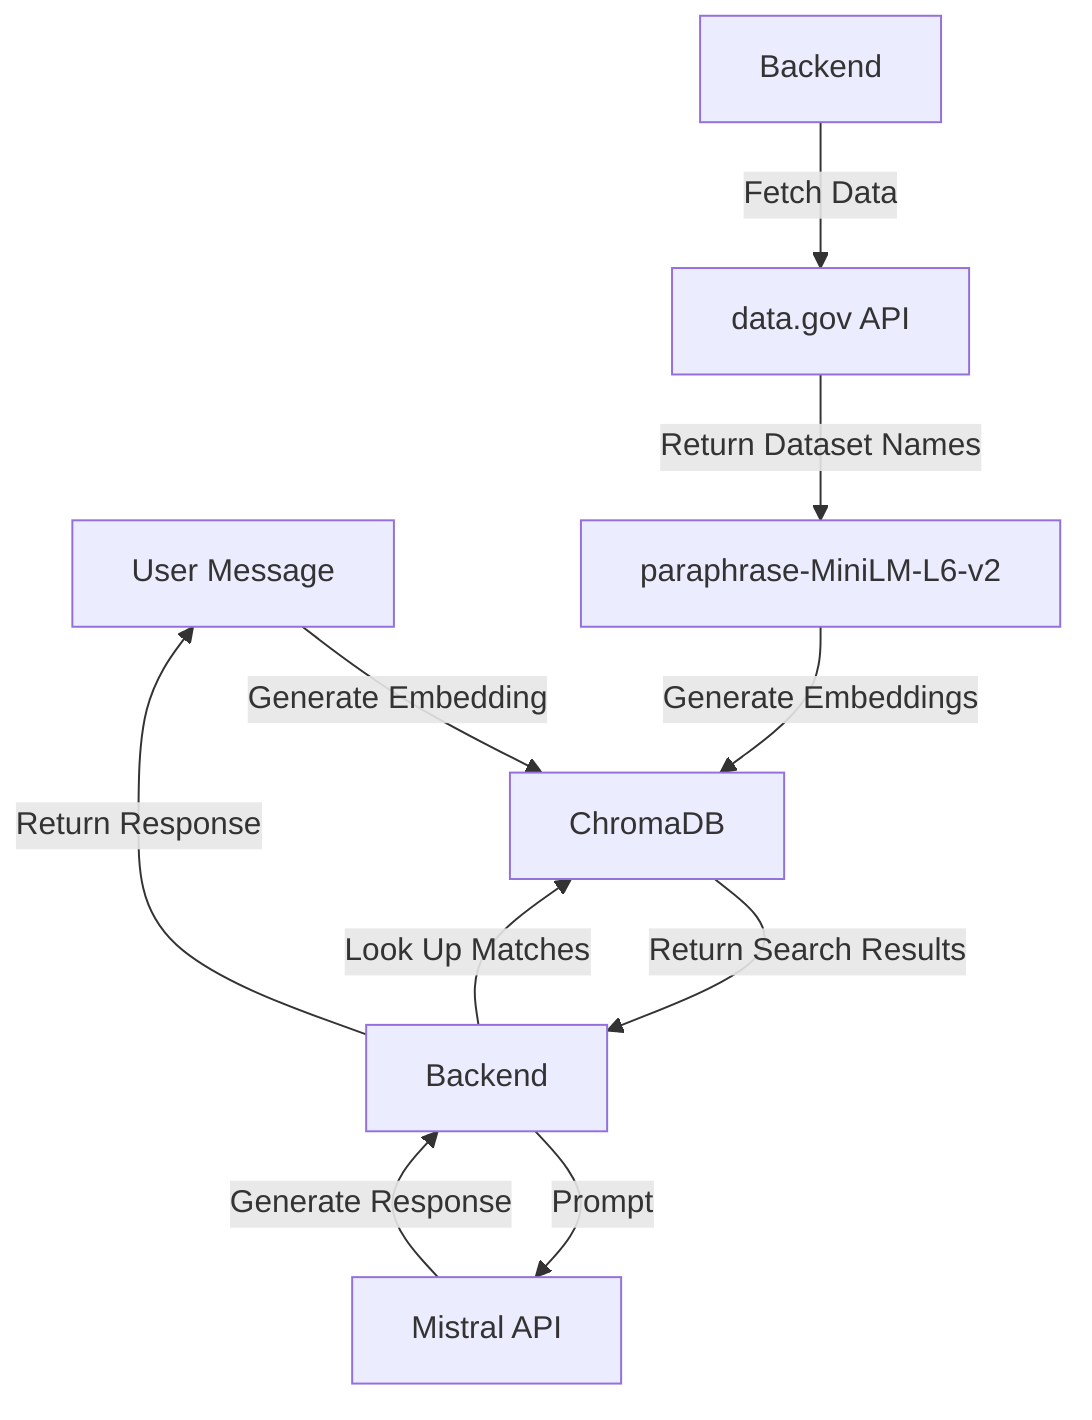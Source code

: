 graph TD                                                                                                                                      
     A[User Message] -->|Generate Embedding| C[ChromaDB]                                                                                      
     C -->|Return Search Results| D[Backend]                                                                                                   
     D -->|Prompt| F[Mistral API]                                                                                                                                                                                                              
     F -->|Generate Response| D                                                                                                                
     D -->|Return Response| A                                                                                                                  
     G[Backend] -->|Fetch Data| H[data.gov API]                                                                                                
     H -->|Return Dataset Names| I[paraphrase-MiniLM-L6-v2]                                                                                                    
     I -->|Generate Embeddings| C                                                                                                                                                                                                                                
     D -->|Look Up Matches| C